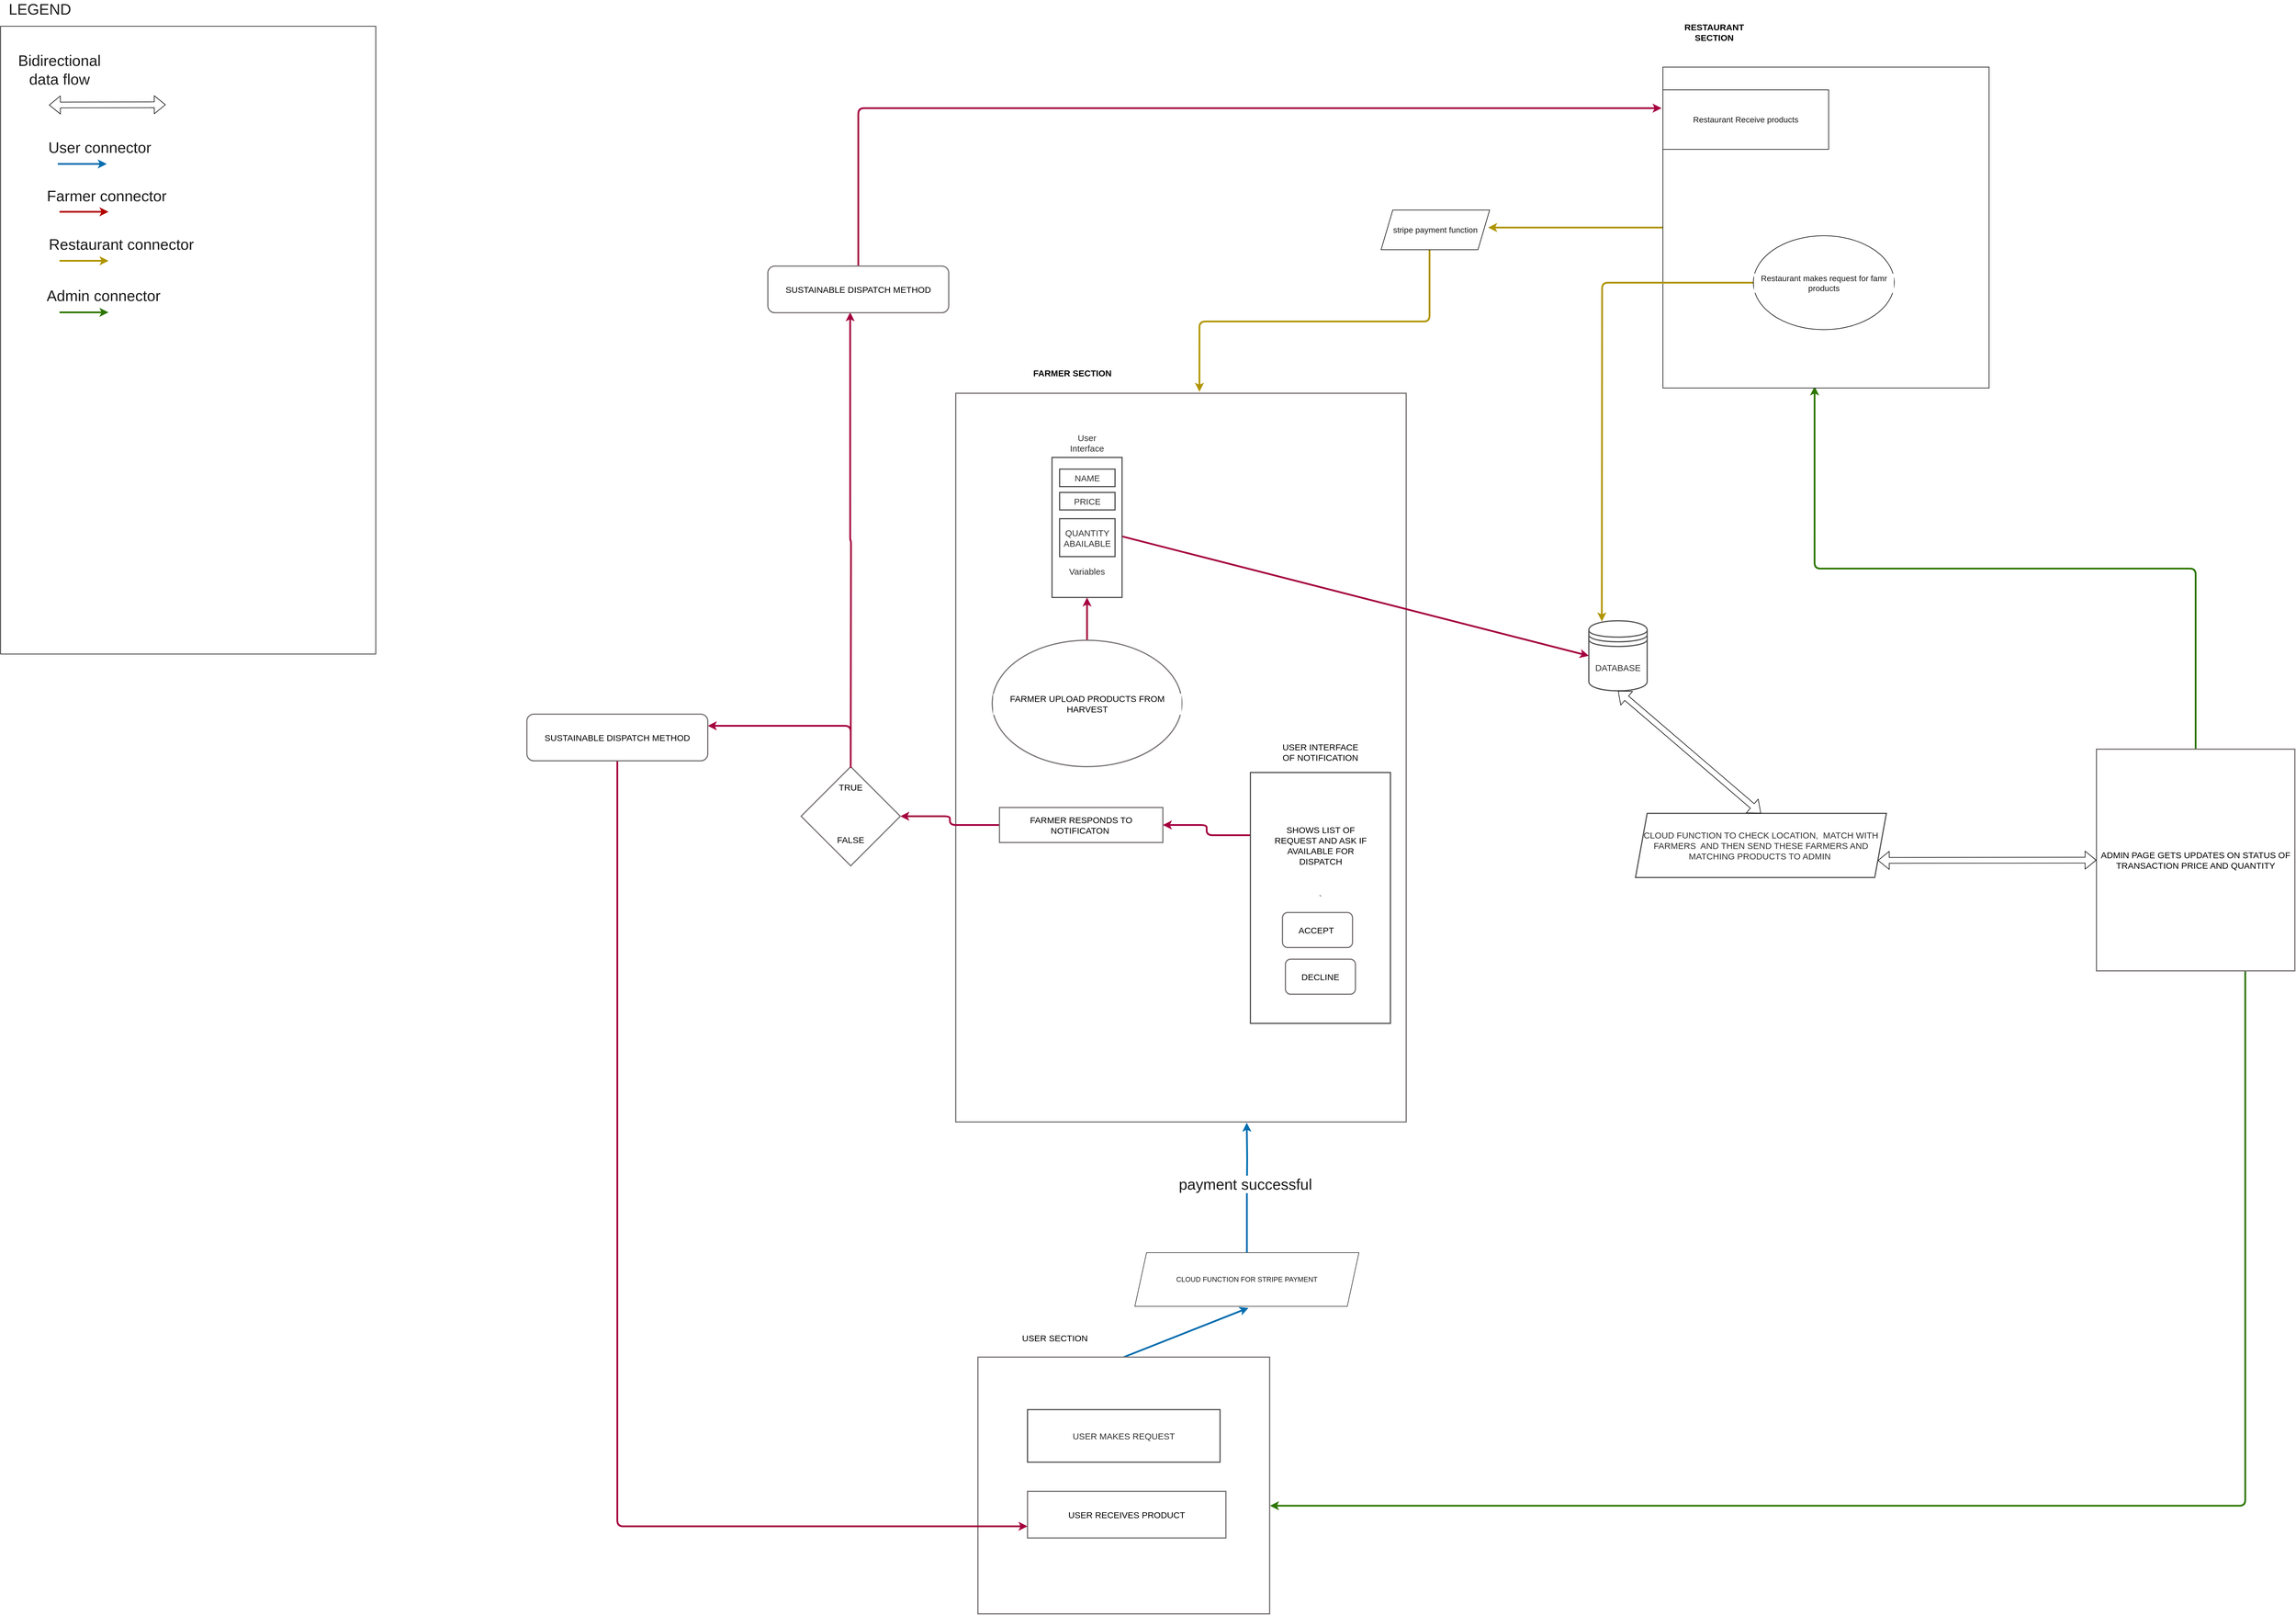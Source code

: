 <mxfile>
    <diagram id="8AQlfNjkcH1g4LnfkPKo" name="Page-1">
        <mxGraphModel dx="3641" dy="1591" grid="0" gridSize="10" guides="1" tooltips="1" connect="1" arrows="1" fold="1" page="1" pageScale="1" pageWidth="850" pageHeight="1100" background="#ffffff" math="0" shadow="0">
            <root>
                <mxCell id="0"/>
                <mxCell id="1" parent="0"/>
                <mxCell id="79" style="edgeStyle=none;html=1;exitX=0.5;exitY=0;exitDx=0;exitDy=0;strokeColor=#006EAF;strokeWidth=3;fontColor=#1A1A1A;fillColor=#1ba1e2;" edge="1" parent="1" source="65">
                    <mxGeometry relative="1" as="geometry">
                        <mxPoint x="366.738" y="1267.613" as="targetPoint"/>
                    </mxGeometry>
                </mxCell>
                <mxCell id="65" value="" style="rounded=0;whiteSpace=wrap;html=1;labelBackgroundColor=#FFFFFF;strokeColor=#787373;strokeWidth=2;fontSize=15;fontColor=#000000;fillColor=#FFFFFF;" parent="1" vertex="1">
                    <mxGeometry x="-97" y="1352" width="500" height="440" as="geometry"/>
                </mxCell>
                <mxCell id="64" value="FARMER SECTION" style="text;html=1;strokeColor=none;fillColor=none;align=center;verticalAlign=middle;whiteSpace=wrap;rounded=0;labelBackgroundColor=#FFFFFF;strokeWidth=2;fontSize=15;fontColor=#000000;fontStyle=1" parent="1" vertex="1">
                    <mxGeometry x="-20" y="-350" width="170" height="30" as="geometry"/>
                </mxCell>
                <mxCell id="63" value="" style="rounded=0;whiteSpace=wrap;html=1;labelBackgroundColor=#FFFFFF;strokeColor=#787373;strokeWidth=2;fontSize=15;fontColor=#000000;fillColor=#FFFFFF;" parent="1" vertex="1">
                    <mxGeometry x="-135" y="-300" width="772" height="1249" as="geometry"/>
                </mxCell>
                <mxCell id="31" value="" style="edgeStyle=orthogonalEdgeStyle;html=1;strokeColor=#A50040;fontSize=15;fontColor=#313030;strokeWidth=3;fillColor=#d80073;" parent="1" target="6" edge="1">
                    <mxGeometry relative="1" as="geometry">
                        <mxPoint x="90" y="170.0" as="sourcePoint"/>
                        <Array as="points">
                            <mxPoint x="90" y="130"/>
                            <mxPoint x="90" y="130"/>
                        </Array>
                    </mxGeometry>
                </mxCell>
                <mxCell id="16" value="" style="edgeStyle=none;html=1;strokeColor=#A50040;fontSize=15;fontColor=#313030;entryX=0;entryY=0.5;entryDx=0;entryDy=0;fillColor=#d80073;strokeWidth=3;" parent="1" source="6" target="17" edge="1">
                    <mxGeometry relative="1" as="geometry">
                        <mxPoint x="590" y="252.979" as="targetPoint"/>
                    </mxGeometry>
                </mxCell>
                <mxCell id="17" value="DATABASE" style="shape=datastore;whiteSpace=wrap;html=1;strokeColor=#525252;strokeWidth=2;fontSize=15;fontColor=#313030;fillColor=#FFFFFF;" parent="1" vertex="1">
                    <mxGeometry x="950" y="90" width="100" height="120" as="geometry"/>
                </mxCell>
                <mxCell id="20" value="" style="group" parent="1" vertex="1" connectable="0">
                    <mxGeometry x="30" y="-230" width="120" height="280" as="geometry"/>
                </mxCell>
                <mxCell id="6" value="" style="whiteSpace=wrap;html=1;strokeColor=#525252;strokeWidth=2;fontSize=15;fontColor=#313030;fillColor=#FFFFFF;" parent="20" vertex="1">
                    <mxGeometry y="40" width="120" height="240" as="geometry"/>
                </mxCell>
                <mxCell id="8" value="User Interface" style="text;html=1;strokeColor=none;fillColor=none;align=center;verticalAlign=middle;whiteSpace=wrap;rounded=0;strokeWidth=2;fontSize=15;fontColor=#313030;" parent="20" vertex="1">
                    <mxGeometry x="30" width="60" height="30" as="geometry"/>
                </mxCell>
                <mxCell id="10" value="PRICE" style="whiteSpace=wrap;html=1;strokeColor=#525252;strokeWidth=2;fontSize=15;fontColor=#313030;fillColor=#FFFFFF;" parent="20" vertex="1">
                    <mxGeometry x="13" y="100" width="95" height="30" as="geometry"/>
                </mxCell>
                <mxCell id="12" value="QUANTITY&lt;br&gt;ABAILABLE" style="whiteSpace=wrap;html=1;strokeColor=#525252;strokeWidth=2;fontSize=15;fontColor=#313030;fillColor=#FFFFFF;" parent="20" vertex="1">
                    <mxGeometry x="13" y="145" width="95" height="65" as="geometry"/>
                </mxCell>
                <mxCell id="14" value="NAME" style="whiteSpace=wrap;html=1;strokeColor=#525252;strokeWidth=2;fontSize=15;fontColor=#313030;fillColor=#FFFFFF;" parent="20" vertex="1">
                    <mxGeometry x="13" y="60" width="95" height="30" as="geometry"/>
                </mxCell>
                <mxCell id="9" value="Variables" style="text;html=1;strokeColor=none;fillColor=none;align=center;verticalAlign=middle;whiteSpace=wrap;rounded=0;strokeWidth=2;fontSize=15;fontColor=#313030;" parent="20" vertex="1">
                    <mxGeometry x="30" y="220" width="60" height="30" as="geometry"/>
                </mxCell>
                <mxCell id="26" value="USER MAKES REQUEST" style="rounded=0;whiteSpace=wrap;html=1;strokeColor=#525252;strokeWidth=2;fontSize=15;fontColor=#313030;fillColor=#FFFFFF;" parent="1" vertex="1">
                    <mxGeometry x="-12" y="1442" width="330" height="90" as="geometry"/>
                </mxCell>
                <mxCell id="32" value="CLOUD FUNCTION TO CHECK LOCATION,&amp;nbsp; MATCH WITH FARMERS&amp;nbsp; AND THEN SEND THESE FARMERS AND MATCHING PRODUCTS TO ADMIN&amp;nbsp;" style="shape=parallelogram;perimeter=parallelogramPerimeter;whiteSpace=wrap;html=1;fixedSize=1;strokeColor=#525252;strokeWidth=2;fontSize=15;fontColor=#313030;fillColor=#FFFFFF;" parent="1" vertex="1">
                    <mxGeometry x="1030" y="420" width="430" height="110" as="geometry"/>
                </mxCell>
                <mxCell id="59" style="edgeStyle=orthogonalEdgeStyle;rounded=1;html=1;exitX=0;exitY=0.25;exitDx=0;exitDy=0;strokeColor=#A50040;fontSize=15;fontColor=#000000;fillColor=#d80073;strokeWidth=3;" parent="1" source="36" target="42" edge="1">
                    <mxGeometry relative="1" as="geometry"/>
                </mxCell>
                <mxCell id="36" value="`" style="rounded=0;whiteSpace=wrap;html=1;strokeColor=#525252;strokeWidth=2;fontSize=15;fontColor=#313030;fillColor=#FFFFFF;" parent="1" vertex="1">
                    <mxGeometry x="370" y="350" width="240" height="430" as="geometry"/>
                </mxCell>
                <mxCell id="52" style="edgeStyle=orthogonalEdgeStyle;rounded=1;html=1;exitX=0;exitY=0.5;exitDx=0;exitDy=0;entryX=1;entryY=0.5;entryDx=0;entryDy=0;strokeColor=#A50040;fontSize=15;fontColor=#000000;fillColor=#d80073;strokeWidth=3;" parent="1" source="42" target="47" edge="1">
                    <mxGeometry relative="1" as="geometry"/>
                </mxCell>
                <mxCell id="42" value="FARMER RESPONDS TO NOTIFICATON&amp;nbsp;" style="rounded=0;whiteSpace=wrap;html=1;labelBackgroundColor=#FFFFFF;strokeColor=#787373;strokeWidth=2;fontSize=15;fontColor=#000000;fillColor=#FFFFFF;" parent="1" vertex="1">
                    <mxGeometry x="-60" y="410" width="280" height="60" as="geometry"/>
                </mxCell>
                <mxCell id="43" value="USER INTERFACE OF NOTIFICATION" style="text;html=1;strokeColor=none;fillColor=none;align=center;verticalAlign=middle;whiteSpace=wrap;rounded=0;labelBackgroundColor=#FFFFFF;strokeWidth=2;fontSize=15;fontColor=#000000;" parent="1" vertex="1">
                    <mxGeometry x="415" y="300" width="150" height="30" as="geometry"/>
                </mxCell>
                <mxCell id="44" value="ACCEPT&amp;nbsp;" style="rounded=1;whiteSpace=wrap;html=1;labelBackgroundColor=#FFFFFF;strokeColor=#787373;strokeWidth=2;fontSize=15;fontColor=#000000;fillColor=#FFFFFF;" parent="1" vertex="1">
                    <mxGeometry x="425" y="590" width="120" height="60" as="geometry"/>
                </mxCell>
                <mxCell id="45" value="DECLINE" style="rounded=1;whiteSpace=wrap;html=1;labelBackgroundColor=#FFFFFF;strokeColor=#787373;strokeWidth=2;fontSize=15;fontColor=#000000;fillColor=#FFFFFF;" parent="1" vertex="1">
                    <mxGeometry x="430" y="670" width="120" height="60" as="geometry"/>
                </mxCell>
                <mxCell id="46" value="SHOWS LIST OF REQUEST AND ASK IF AVAILABLE FOR DISPATCH" style="text;html=1;strokeColor=none;fillColor=none;align=center;verticalAlign=middle;whiteSpace=wrap;rounded=0;labelBackgroundColor=#FFFFFF;strokeWidth=2;fontSize=15;fontColor=#000000;" parent="1" vertex="1">
                    <mxGeometry x="407.5" y="430" width="165" height="90" as="geometry"/>
                </mxCell>
                <mxCell id="101" style="edgeStyle=orthogonalEdgeStyle;rounded=1;jumpStyle=arc;html=1;exitX=0.5;exitY=0;exitDx=0;exitDy=0;entryX=1;entryY=0.25;entryDx=0;entryDy=0;strokeColor=#A50040;strokeWidth=3;fontSize=14;fontColor=#1A1A1A;fillColor=#d80073;" edge="1" parent="1" source="47" target="50">
                    <mxGeometry relative="1" as="geometry"/>
                </mxCell>
                <mxCell id="47" value="" style="rhombus;whiteSpace=wrap;html=1;labelBackgroundColor=#FFFFFF;strokeColor=#787373;strokeWidth=2;fontSize=15;fontColor=#000000;fillColor=#FFFFFF;" parent="1" vertex="1">
                    <mxGeometry x="-400" y="340" width="170" height="170" as="geometry"/>
                </mxCell>
                <mxCell id="99" style="edgeStyle=orthogonalEdgeStyle;rounded=1;jumpStyle=arc;html=1;strokeColor=#A50040;strokeWidth=3;fontSize=14;fontColor=#1A1A1A;entryX=0.455;entryY=0.99;entryDx=0;entryDy=0;entryPerimeter=0;fillColor=#d80073;" edge="1" parent="1" target="98">
                    <mxGeometry relative="1" as="geometry">
                        <mxPoint x="-302" y="-438" as="targetPoint"/>
                        <mxPoint x="-315" y="342" as="sourcePoint"/>
                    </mxGeometry>
                </mxCell>
                <mxCell id="48" value="TRUE" style="text;html=1;strokeColor=none;fillColor=none;align=center;verticalAlign=middle;whiteSpace=wrap;rounded=0;labelBackgroundColor=#FFFFFF;strokeWidth=2;fontSize=15;fontColor=#000000;" parent="1" vertex="1">
                    <mxGeometry x="-345" y="360" width="60" height="30" as="geometry"/>
                </mxCell>
                <mxCell id="49" value="FALSE" style="text;html=1;strokeColor=none;fillColor=none;align=center;verticalAlign=middle;whiteSpace=wrap;rounded=0;labelBackgroundColor=#FFFFFF;strokeWidth=2;fontSize=15;fontColor=#000000;" parent="1" vertex="1">
                    <mxGeometry x="-345" y="450" width="60" height="30" as="geometry"/>
                </mxCell>
                <mxCell id="62" style="edgeStyle=orthogonalEdgeStyle;rounded=1;html=1;exitX=0.5;exitY=1;exitDx=0;exitDy=0;entryX=0;entryY=0.75;entryDx=0;entryDy=0;strokeColor=#A50040;fontSize=15;fontColor=#000000;jumpStyle=arc;strokeWidth=3;fillColor=#d80073;" parent="1" source="50" target="61" edge="1">
                    <mxGeometry relative="1" as="geometry"/>
                </mxCell>
                <mxCell id="50" value="SUSTAINABLE DISPATCH METHOD" style="rounded=1;whiteSpace=wrap;html=1;labelBackgroundColor=#FFFFFF;strokeColor=#787373;strokeWidth=2;fontSize=15;fontColor=#000000;fillColor=#FFFFFF;" parent="1" vertex="1">
                    <mxGeometry x="-870" y="250" width="310" height="80" as="geometry"/>
                </mxCell>
                <mxCell id="81" style="edgeStyle=orthogonalEdgeStyle;rounded=1;html=1;exitX=0.75;exitY=1;exitDx=0;exitDy=0;entryX=1.001;entryY=0.579;entryDx=0;entryDy=0;entryPerimeter=0;strokeColor=#2D7600;strokeWidth=3;fontColor=#1A1A1A;fillColor=#60a917;" edge="1" parent="1" source="54" target="65">
                    <mxGeometry relative="1" as="geometry"/>
                </mxCell>
                <mxCell id="97" style="edgeStyle=orthogonalEdgeStyle;rounded=1;html=1;exitX=0.5;exitY=0;exitDx=0;exitDy=0;entryX=0.465;entryY=0.995;entryDx=0;entryDy=0;entryPerimeter=0;strokeColor=#2D7600;strokeWidth=3;fontSize=14;fontColor=#1A1A1A;fillColor=#60a917;" edge="1" parent="1" source="54" target="85">
                    <mxGeometry relative="1" as="geometry"/>
                </mxCell>
                <mxCell id="54" value="ADMIN PAGE GETS UPDATES ON STATUS OF TRANSACTION PRICE AND QUANTITY" style="rounded=0;whiteSpace=wrap;html=1;labelBackgroundColor=#FFFFFF;strokeColor=#787373;strokeWidth=2;fontSize=15;fontColor=#000000;fillColor=#FFFFFF;" parent="1" vertex="1">
                    <mxGeometry x="1820" y="310" width="340" height="380" as="geometry"/>
                </mxCell>
                <mxCell id="61" value="USER RECEIVES PRODUCT" style="rounded=0;whiteSpace=wrap;html=1;labelBackgroundColor=#FFFFFF;strokeColor=#787373;strokeWidth=2;fontSize=15;fontColor=#000000;fillColor=#FFFFFF;" parent="1" vertex="1">
                    <mxGeometry x="-12" y="1582" width="340" height="80" as="geometry"/>
                </mxCell>
                <mxCell id="66" value="FARMER UPLOAD PRODUCTS FROM HARVEST" style="ellipse;whiteSpace=wrap;html=1;labelBackgroundColor=#FFFFFF;strokeColor=#787373;strokeWidth=2;fontSize=15;fontColor=#000000;fillColor=#FFFFFF;" parent="1" vertex="1">
                    <mxGeometry x="-72.5" y="123.33" width="325" height="216.67" as="geometry"/>
                </mxCell>
                <mxCell id="67" value="USER SECTION" style="text;html=1;strokeColor=none;fillColor=none;align=center;verticalAlign=middle;whiteSpace=wrap;rounded=0;labelBackgroundColor=#FFFFFF;strokeWidth=2;fontSize=15;fontColor=#000000;" parent="1" vertex="1">
                    <mxGeometry x="-45" y="1304" width="160" height="30" as="geometry"/>
                </mxCell>
                <mxCell id="82" style="edgeStyle=orthogonalEdgeStyle;rounded=1;html=1;exitX=0.5;exitY=0;exitDx=0;exitDy=0;entryX=0.646;entryY=1.001;entryDx=0;entryDy=0;entryPerimeter=0;strokeColor=#006EAF;strokeWidth=3;fontColor=#1A1A1A;startArrow=none;fillColor=#1ba1e2;" edge="1" parent="1" target="63">
                    <mxGeometry relative="1" as="geometry">
                        <mxPoint x="364" y="1072" as="sourcePoint"/>
                    </mxGeometry>
                </mxCell>
                <mxCell id="117" value="&lt;span style=&quot;background-color: rgb(255, 255, 255);&quot;&gt;payment successful&lt;/span&gt;" style="edgeLabel;html=1;align=center;verticalAlign=middle;resizable=0;points=[];fontSize=26;fontColor=#1A1A1A;" vertex="1" connectable="0" parent="82">
                    <mxGeometry x="-0.735" y="3" relative="1" as="geometry">
                        <mxPoint as="offset"/>
                    </mxGeometry>
                </mxCell>
                <mxCell id="78" value="&lt;font color=&quot;#1a1a1a&quot;&gt;CLOUD FUNCTION FOR STRIPE PAYMENT&lt;/font&gt;" style="shape=parallelogram;perimeter=parallelogramPerimeter;whiteSpace=wrap;html=1;fixedSize=1;fillColor=#FFFFFF;strokeColor=#333333;" vertex="1" parent="1">
                    <mxGeometry x="172" y="1173" width="384" height="92" as="geometry"/>
                </mxCell>
                <mxCell id="84" value="" style="edgeStyle=orthogonalEdgeStyle;rounded=1;html=1;exitX=0.5;exitY=0;exitDx=0;exitDy=0;strokeColor=#006EAF;strokeWidth=3;fontColor=#1A1A1A;endArrow=none;fillColor=#1ba1e2;" edge="1" parent="1" source="78">
                    <mxGeometry relative="1" as="geometry">
                        <mxPoint x="364" y="1173" as="sourcePoint"/>
                        <mxPoint x="364" y="1071" as="targetPoint"/>
                        <Array as="points"/>
                    </mxGeometry>
                </mxCell>
                <mxCell id="92" value="" style="edgeStyle=orthogonalEdgeStyle;rounded=1;html=1;strokeColor=#B09500;strokeWidth=3;fontSize=14;fontColor=#1A1A1A;fillColor=#e3c800;" edge="1" parent="1" source="85">
                    <mxGeometry relative="1" as="geometry">
                        <mxPoint x="777.5" y="-584" as="targetPoint"/>
                    </mxGeometry>
                </mxCell>
                <mxCell id="85" value="" style="rounded=0;whiteSpace=wrap;html=1;labelBackgroundColor=#FFFFFF;strokeColor=#000000;fontColor=#1A1A1A;fillColor=#FFFFFF;" vertex="1" parent="1">
                    <mxGeometry x="1077" y="-859" width="559" height="550" as="geometry"/>
                </mxCell>
                <mxCell id="86" value="RESTAURANT SECTION" style="text;html=1;strokeColor=none;fillColor=none;align=center;verticalAlign=middle;whiteSpace=wrap;rounded=0;labelBackgroundColor=#FFFFFF;strokeWidth=2;fontSize=15;fontColor=#000000;fontStyle=1" vertex="1" parent="1">
                    <mxGeometry x="1080" y="-934" width="170" height="30" as="geometry"/>
                </mxCell>
                <mxCell id="88" style="edgeStyle=orthogonalEdgeStyle;rounded=1;html=1;exitX=0;exitY=0.5;exitDx=0;exitDy=0;strokeColor=#B09500;strokeWidth=3;fontSize=14;fontColor=#1A1A1A;jumpStyle=arc;fillColor=#e3c800;" edge="1" parent="1" source="87">
                    <mxGeometry relative="1" as="geometry">
                        <mxPoint x="972.285" y="91.095" as="targetPoint"/>
                    </mxGeometry>
                </mxCell>
                <mxCell id="87" value="&lt;font style=&quot;font-size: 14px;&quot;&gt;Restaurant makes request for famr products&lt;/font&gt;" style="ellipse;whiteSpace=wrap;html=1;labelBackgroundColor=#FFFFFF;strokeColor=#000000;fontColor=#1A1A1A;fillColor=#FFFFFF;" vertex="1" parent="1">
                    <mxGeometry x="1232" y="-570" width="241.5" height="161" as="geometry"/>
                </mxCell>
                <mxCell id="96" style="edgeStyle=orthogonalEdgeStyle;rounded=1;html=1;exitX=0;exitY=0.5;exitDx=0;exitDy=0;entryX=0.541;entryY=-0.002;entryDx=0;entryDy=0;entryPerimeter=0;strokeColor=#B09500;strokeWidth=3;fontSize=14;fontColor=#1A1A1A;fillColor=#e3c800;" edge="1" parent="1" source="93" target="63">
                    <mxGeometry relative="1" as="geometry">
                        <Array as="points">
                            <mxPoint x="677" y="-580"/>
                            <mxPoint x="677" y="-423"/>
                            <mxPoint x="283" y="-423"/>
                        </Array>
                    </mxGeometry>
                </mxCell>
                <mxCell id="93" value="stripe payment function" style="shape=parallelogram;perimeter=parallelogramPerimeter;whiteSpace=wrap;html=1;fixedSize=1;labelBackgroundColor=#FFFFFF;strokeColor=#000000;fontSize=14;fontColor=#1A1A1A;fillColor=#FFFFFF;" vertex="1" parent="1">
                    <mxGeometry x="594" y="-614" width="186" height="68" as="geometry"/>
                </mxCell>
                <mxCell id="102" style="edgeStyle=orthogonalEdgeStyle;rounded=1;jumpStyle=arc;html=1;exitX=0.5;exitY=0;exitDx=0;exitDy=0;entryX=-0.004;entryY=0.128;entryDx=0;entryDy=0;entryPerimeter=0;strokeColor=#A50040;strokeWidth=3;fontSize=14;fontColor=#1A1A1A;fillColor=#d80073;" edge="1" parent="1" source="98" target="85">
                    <mxGeometry relative="1" as="geometry"/>
                </mxCell>
                <mxCell id="98" value="SUSTAINABLE DISPATCH METHOD" style="rounded=1;whiteSpace=wrap;html=1;labelBackgroundColor=#FFFFFF;strokeColor=#787373;strokeWidth=2;fontSize=15;fontColor=#000000;fillColor=#FFFFFF;" vertex="1" parent="1">
                    <mxGeometry x="-457" y="-518" width="310" height="80" as="geometry"/>
                </mxCell>
                <mxCell id="103" value="Restaurant Receive products" style="rounded=0;whiteSpace=wrap;html=1;labelBackgroundColor=#FFFFFF;strokeColor=#000000;fontSize=14;fontColor=#1A1A1A;fillColor=#FFFFFF;" vertex="1" parent="1">
                    <mxGeometry x="1077" y="-820" width="284" height="102" as="geometry"/>
                </mxCell>
                <mxCell id="105" value="" style="rounded=0;whiteSpace=wrap;html=1;labelBackgroundColor=#FFFFFF;strokeColor=#000000;fontSize=14;fontColor=#1A1A1A;fillColor=#FFFFFF;" vertex="1" parent="1">
                    <mxGeometry x="-1772" y="-929" width="643" height="1076" as="geometry"/>
                </mxCell>
                <mxCell id="106" value="&lt;font style=&quot;font-size: 26px;&quot;&gt;LEGEND&lt;/font&gt;" style="text;html=1;strokeColor=none;fillColor=none;align=center;verticalAlign=middle;whiteSpace=wrap;rounded=0;labelBackgroundColor=#FFFFFF;fontSize=14;fontColor=#1A1A1A;" vertex="1" parent="1">
                    <mxGeometry x="-1772" y="-973" width="135" height="30" as="geometry"/>
                </mxCell>
                <mxCell id="110" value="" style="shape=flexArrow;endArrow=classic;startArrow=classic;html=1;rounded=1;strokeColor=#000000;strokeWidth=1;fontSize=26;fontColor=#1A1A1A;jumpStyle=arc;exitX=1;exitY=0.75;exitDx=0;exitDy=0;fillColor=default;" edge="1" parent="1" source="32" target="54">
                    <mxGeometry width="100" height="100" relative="1" as="geometry">
                        <mxPoint x="1565" y="631" as="sourcePoint"/>
                        <mxPoint x="1665" y="531" as="targetPoint"/>
                    </mxGeometry>
                </mxCell>
                <mxCell id="111" value="" style="shape=flexArrow;endArrow=classic;startArrow=classic;html=1;rounded=1;strokeColor=#000000;strokeWidth=1;fontSize=26;fontColor=#1A1A1A;fillColor=default;jumpStyle=arc;entryX=0.5;entryY=0;entryDx=0;entryDy=0;exitX=0.5;exitY=1;exitDx=0;exitDy=0;" edge="1" parent="1" source="17" target="32">
                    <mxGeometry width="100" height="100" relative="1" as="geometry">
                        <mxPoint x="1296" y="251" as="sourcePoint"/>
                        <mxPoint x="1396" y="151" as="targetPoint"/>
                    </mxGeometry>
                </mxCell>
                <mxCell id="112" value="" style="shape=flexArrow;endArrow=classic;startArrow=classic;html=1;rounded=1;strokeColor=#000000;strokeWidth=1;fontSize=26;fontColor=#1A1A1A;fillColor=default;jumpStyle=arc;entryX=0.44;entryY=0.125;entryDx=0;entryDy=0;entryPerimeter=0;" edge="1" parent="1" target="105">
                    <mxGeometry width="100" height="100" relative="1" as="geometry">
                        <mxPoint x="-1689" y="-794" as="sourcePoint"/>
                        <mxPoint x="-1589" y="-894" as="targetPoint"/>
                    </mxGeometry>
                </mxCell>
                <mxCell id="114" value="Bidirectional data flow" style="text;html=1;strokeColor=none;fillColor=none;align=center;verticalAlign=middle;whiteSpace=wrap;rounded=0;labelBackgroundColor=#FFFFFF;fontSize=26;fontColor=#1A1A1A;" vertex="1" parent="1">
                    <mxGeometry x="-1745" y="-885" width="148" height="61" as="geometry"/>
                </mxCell>
                <mxCell id="115" value="" style="endArrow=classic;html=1;rounded=1;strokeColor=#006EAF;strokeWidth=3;fontSize=26;fontColor=#1A1A1A;fillColor=#1ba1e2;jumpStyle=arc;" edge="1" parent="1">
                    <mxGeometry width="50" height="50" relative="1" as="geometry">
                        <mxPoint x="-1674" y="-693" as="sourcePoint"/>
                        <mxPoint x="-1590" y="-693" as="targetPoint"/>
                    </mxGeometry>
                </mxCell>
                <mxCell id="118" value="User connector" style="text;html=1;strokeColor=none;fillColor=none;align=center;verticalAlign=middle;whiteSpace=wrap;rounded=0;labelBackgroundColor=#FFFFFF;fontSize=26;fontColor=#1A1A1A;" vertex="1" parent="1">
                    <mxGeometry x="-1695" y="-736" width="186" height="30" as="geometry"/>
                </mxCell>
                <mxCell id="119" value="Farmer connector" style="text;html=1;strokeColor=none;fillColor=none;align=center;verticalAlign=middle;whiteSpace=wrap;rounded=0;labelBackgroundColor=#FFFFFF;fontSize=26;fontColor=#1A1A1A;" vertex="1" parent="1">
                    <mxGeometry x="-1702" y="-653" width="224" height="30" as="geometry"/>
                </mxCell>
                <mxCell id="120" value="" style="endArrow=classic;html=1;rounded=1;strokeColor=#B20000;strokeWidth=3;fontSize=26;fontColor=#1A1A1A;fillColor=#e51400;jumpStyle=arc;" edge="1" parent="1">
                    <mxGeometry width="50" height="50" relative="1" as="geometry">
                        <mxPoint x="-1671" y="-611" as="sourcePoint"/>
                        <mxPoint x="-1587" y="-611" as="targetPoint"/>
                    </mxGeometry>
                </mxCell>
                <mxCell id="121" value="Restaurant connector" style="text;html=1;strokeColor=none;fillColor=none;align=center;verticalAlign=middle;whiteSpace=wrap;rounded=0;labelBackgroundColor=#FFFFFF;fontSize=26;fontColor=#1A1A1A;" vertex="1" parent="1">
                    <mxGeometry x="-1700" y="-570" width="270" height="30" as="geometry"/>
                </mxCell>
                <mxCell id="122" value="" style="endArrow=classic;html=1;rounded=1;strokeColor=#B09500;strokeWidth=3;fontSize=26;fontColor=#1A1A1A;fillColor=#e3c800;jumpStyle=arc;" edge="1" parent="1">
                    <mxGeometry width="50" height="50" relative="1" as="geometry">
                        <mxPoint x="-1671" y="-527" as="sourcePoint"/>
                        <mxPoint x="-1587" y="-527" as="targetPoint"/>
                    </mxGeometry>
                </mxCell>
                <mxCell id="123" value="Admin connector" style="text;html=1;strokeColor=none;fillColor=none;align=center;verticalAlign=middle;whiteSpace=wrap;rounded=0;labelBackgroundColor=#FFFFFF;fontSize=26;fontColor=#1A1A1A;" vertex="1" parent="1">
                    <mxGeometry x="-1702" y="-481.67" width="213" height="30" as="geometry"/>
                </mxCell>
                <mxCell id="124" value="" style="endArrow=classic;html=1;rounded=1;strokeColor=#2D7600;strokeWidth=3;fontSize=26;fontColor=#1A1A1A;fillColor=#60a917;jumpStyle=arc;" edge="1" parent="1">
                    <mxGeometry width="50" height="50" relative="1" as="geometry">
                        <mxPoint x="-1671" y="-438.67" as="sourcePoint"/>
                        <mxPoint x="-1587" y="-438.67" as="targetPoint"/>
                    </mxGeometry>
                </mxCell>
            </root>
        </mxGraphModel>
    </diagram>
</mxfile>